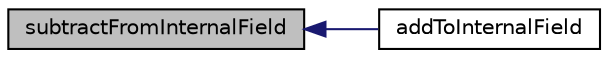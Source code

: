 digraph "subtractFromInternalField"
{
  bgcolor="transparent";
  edge [fontname="Helvetica",fontsize="10",labelfontname="Helvetica",labelfontsize="10"];
  node [fontname="Helvetica",fontsize="10",shape=record];
  rankdir="LR";
  Node562 [label="subtractFromInternalField",height=0.2,width=0.4,color="black", fillcolor="grey75", style="filled", fontcolor="black"];
  Node562 -> Node563 [dir="back",color="midnightblue",fontsize="10",style="solid",fontname="Helvetica"];
  Node563 [label="addToInternalField",height=0.2,width=0.4,color="black",URL="$a23173.html#ad5baeb6205b94efdbfdc513be6d6f74a"];
}
